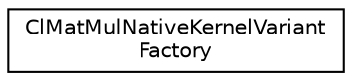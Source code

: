 digraph "Graphical Class Hierarchy"
{
 // LATEX_PDF_SIZE
  edge [fontname="Helvetica",fontsize="10",labelfontname="Helvetica",labelfontsize="10"];
  node [fontname="Helvetica",fontsize="10",shape=record];
  rankdir="LR";
  Node0 [label="ClMatMulNativeKernelVariant\lFactory",height=0.2,width=0.4,color="black", fillcolor="white", style="filled",URL="$classarm__compute_1_1cl__matmul_1_1_cl_mat_mul_native_kernel_variant_factory.xhtml",tooltip="ClMatMul variant factory class."];
}
